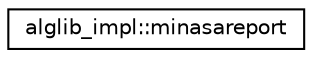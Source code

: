 digraph "Graphical Class Hierarchy"
{
  edge [fontname="Helvetica",fontsize="10",labelfontname="Helvetica",labelfontsize="10"];
  node [fontname="Helvetica",fontsize="10",shape=record];
  rankdir="LR";
  Node0 [label="alglib_impl::minasareport",height=0.2,width=0.4,color="black", fillcolor="white", style="filled",URL="$structalglib__impl_1_1minasareport.html"];
}
